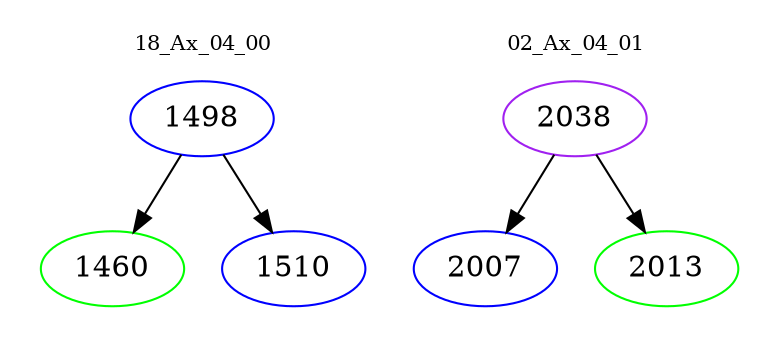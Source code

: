 digraph{
subgraph cluster_0 {
color = white
label = "18_Ax_04_00";
fontsize=10;
T0_1498 [label="1498", color="blue"]
T0_1498 -> T0_1460 [color="black"]
T0_1460 [label="1460", color="green"]
T0_1498 -> T0_1510 [color="black"]
T0_1510 [label="1510", color="blue"]
}
subgraph cluster_1 {
color = white
label = "02_Ax_04_01";
fontsize=10;
T1_2038 [label="2038", color="purple"]
T1_2038 -> T1_2007 [color="black"]
T1_2007 [label="2007", color="blue"]
T1_2038 -> T1_2013 [color="black"]
T1_2013 [label="2013", color="green"]
}
}
